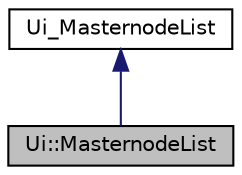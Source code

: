 digraph "Ui::MasternodeList"
{
 // LATEX_PDF_SIZE
  edge [fontname="Helvetica",fontsize="10",labelfontname="Helvetica",labelfontsize="10"];
  node [fontname="Helvetica",fontsize="10",shape=record];
  Node0 [label="Ui::MasternodeList",height=0.2,width=0.4,color="black", fillcolor="grey75", style="filled", fontcolor="black",tooltip=" "];
  Node1 -> Node0 [dir="back",color="midnightblue",fontsize="10",style="solid"];
  Node1 [label="Ui_MasternodeList",height=0.2,width=0.4,color="black", fillcolor="white", style="filled",URL="$class_ui___masternode_list.html",tooltip=" "];
}
